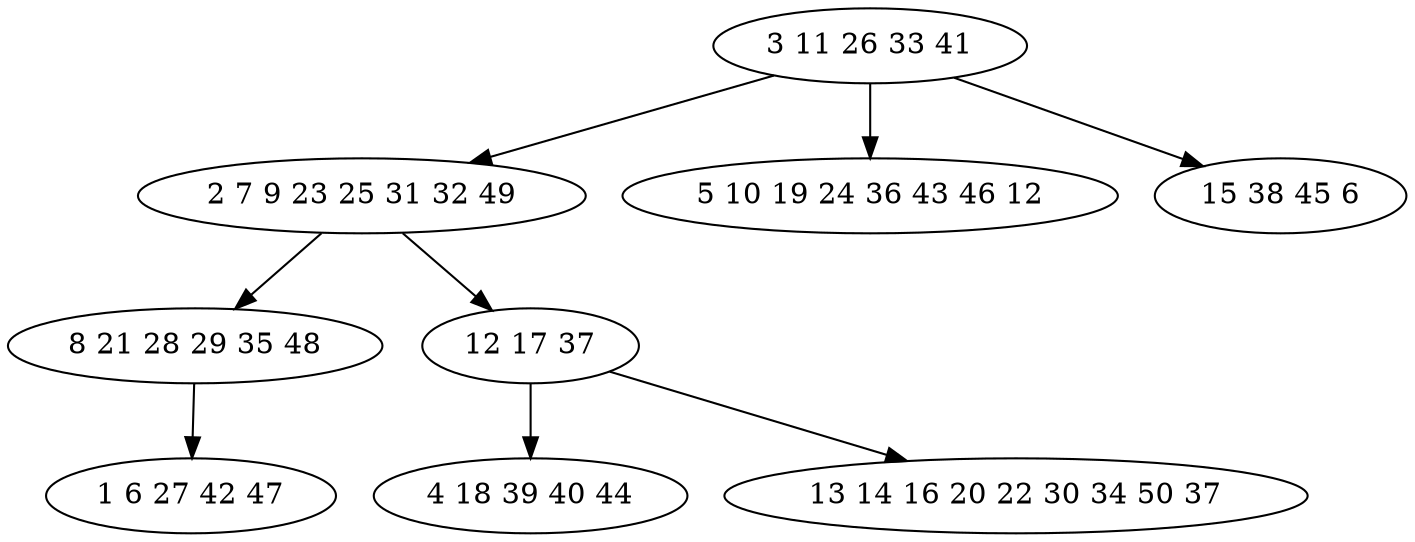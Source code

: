 digraph true_tree {
	"0" -> "1"
	"1" -> "2"
	"2" -> "3"
	"0" -> "4"
	"1" -> "5"
	"5" -> "6"
	"0" -> "7"
	"5" -> "8"
	"0" [label="3 11 26 33 41"];
	"1" [label="2 7 9 23 25 31 32 49"];
	"2" [label="8 21 28 29 35 48"];
	"3" [label="1 6 27 42 47"];
	"4" [label="5 10 19 24 36 43 46 12"];
	"5" [label="12 17 37"];
	"6" [label="4 18 39 40 44"];
	"7" [label="15 38 45 6"];
	"8" [label="13 14 16 20 22 30 34 50 37"];
}
